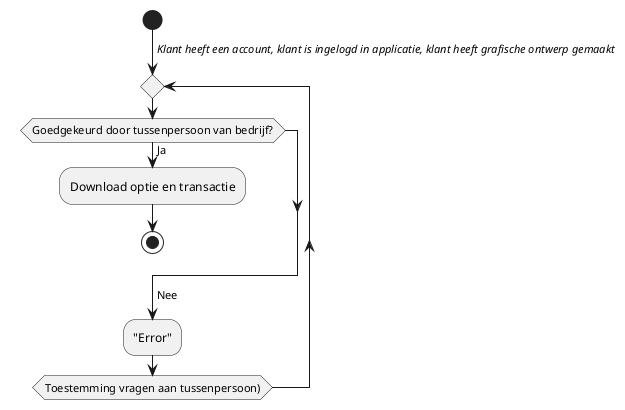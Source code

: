 @startuml activity diagram downloaden grafisch product
start
->//Klant heeft een account, klant is ingelogd in applicatie, klant heeft grafische ontwerp gemaakt//;
repeat
        if (Goedgekeurd door tussenpersoon van bedrijf?) then(Ja)
            :Download optie en transactie;
            stop
        endif
        ->Nee;
        :"Error";
repeat while (Toestemming vragen aan tussenpersoon))
@enduml